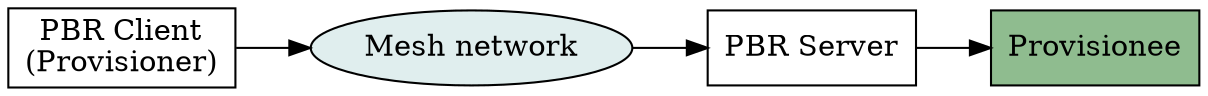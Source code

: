 digraph pbr_tunnel
{
    rankdir = LR;

    node [shape = box];
    PROVISIONER [label = "PBR Client\n(Provisioner)"];
    RELAY       [label = "PBR Server"];
    PROVISIONEE [label = "Provisionee", style = filled, fillcolor = darkseagreen];

    node [shape = ellipse];
    NETWORK     [label = "Mesh network", fillcolor = "azure2", style = filled];

    PROVISIONER -> NETWORK -> RELAY -> PROVISIONEE;
}

